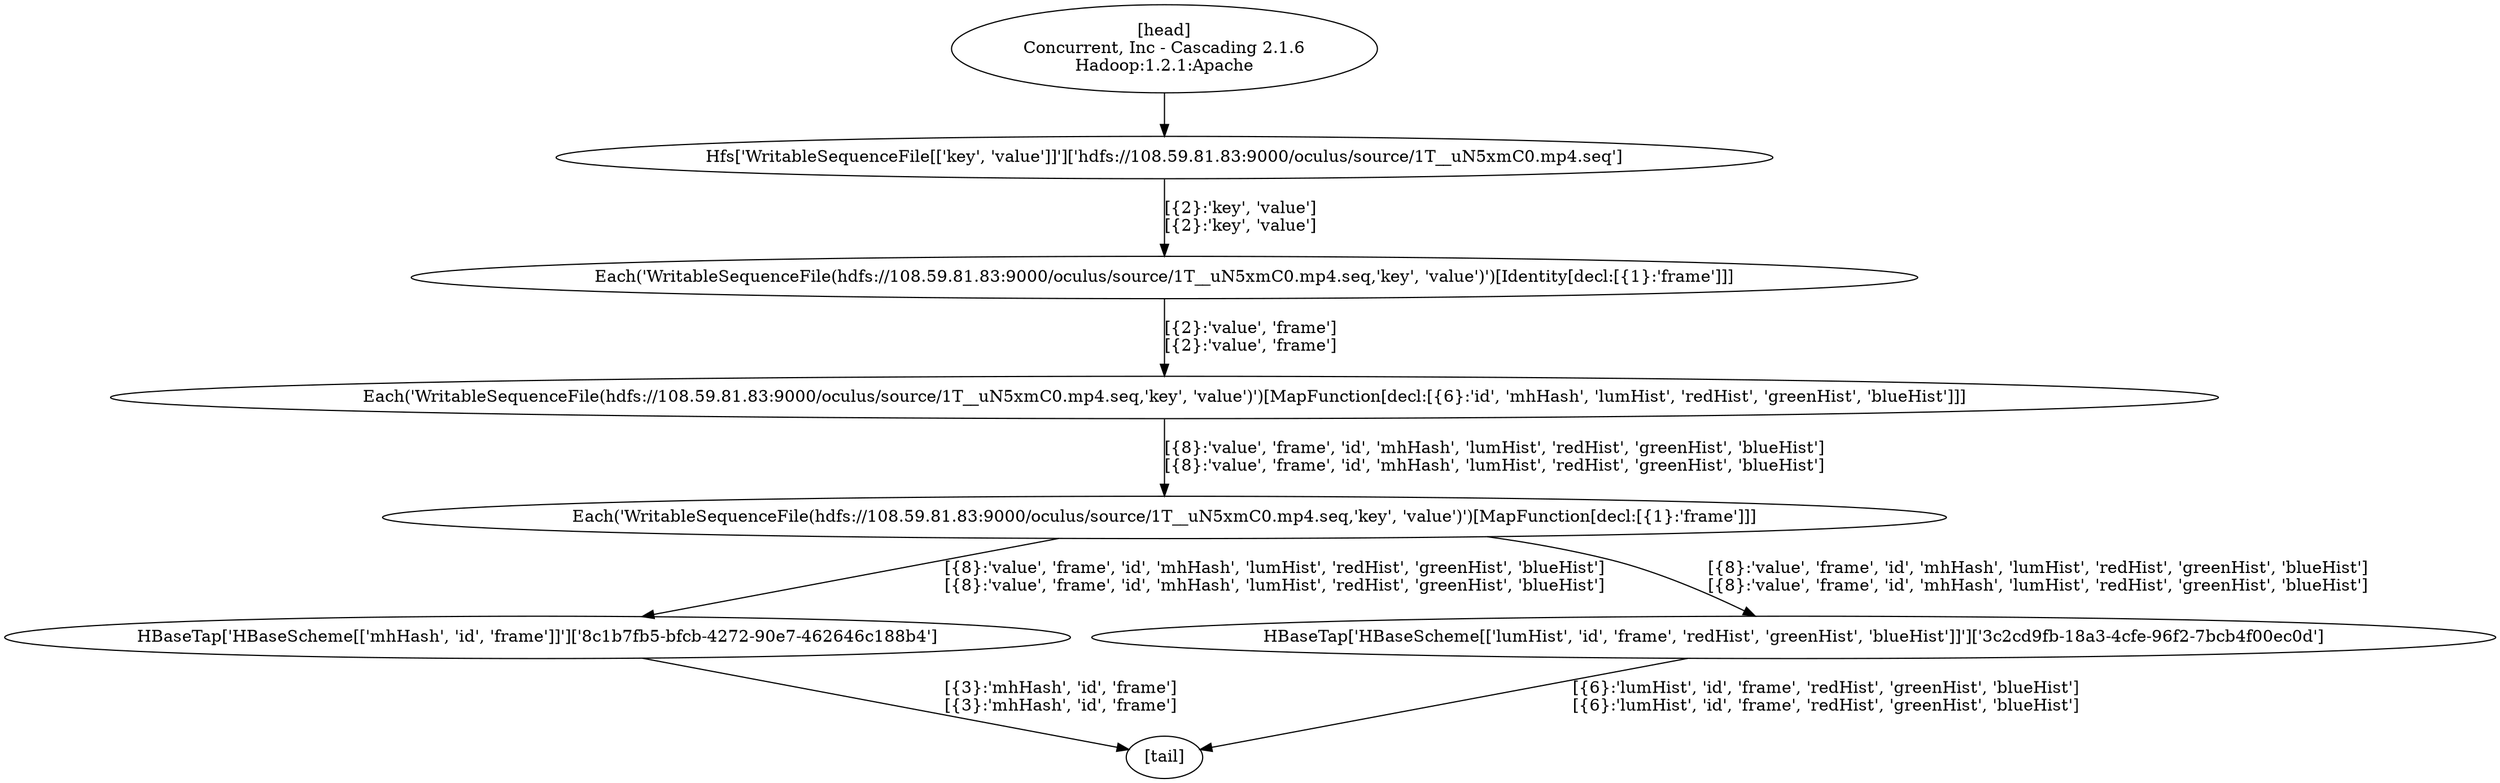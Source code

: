digraph G {
  1 [label = "HBaseTap['HBaseScheme[['mhHash', 'id', 'frame']]']['8c1b7fb5-bfcb-4272-90e7-462646c188b4']"];
  2 [label = "Each('WritableSequenceFile(hdfs://108.59.81.83:9000/oculus/source/1T__uN5xmC0.mp4.seq,'key', 'value')')[MapFunction[decl:[{1}:'frame']]]"];
  3 [label = "Each('WritableSequenceFile(hdfs://108.59.81.83:9000/oculus/source/1T__uN5xmC0.mp4.seq,'key', 'value')')[MapFunction[decl:[{6}:'id', 'mhHash', 'lumHist', 'redHist', 'greenHist', 'blueHist']]]"];
  4 [label = "Each('WritableSequenceFile(hdfs://108.59.81.83:9000/oculus/source/1T__uN5xmC0.mp4.seq,'key', 'value')')[Identity[decl:[{1}:'frame']]]"];
  5 [label = "Hfs['WritableSequenceFile[['key', 'value']]']['hdfs://108.59.81.83:9000/oculus/source/1T__uN5xmC0.mp4.seq']"];
  6 [label = "HBaseTap['HBaseScheme[['lumHist', 'id', 'frame', 'redHist', 'greenHist', 'blueHist']]']['3c2cd9fb-18a3-4cfe-96f2-7bcb4f00ec0d']"];
  7 [label = "[head]\nConcurrent, Inc - Cascading 2.1.6\nHadoop:1.2.1:Apache"];
  8 [label = "[tail]"];
  4 -> 3 [label = "[{2}:'value', 'frame']\n[{2}:'value', 'frame']"];
  3 -> 2 [label = "[{8}:'value', 'frame', 'id', 'mhHash', 'lumHist', 'redHist', 'greenHist', 'blueHist']\n[{8}:'value', 'frame', 'id', 'mhHash', 'lumHist', 'redHist', 'greenHist', 'blueHist']"];
  7 -> 5 [label = ""];
  6 -> 8 [label = "[{6}:'lumHist', 'id', 'frame', 'redHist', 'greenHist', 'blueHist']\n[{6}:'lumHist', 'id', 'frame', 'redHist', 'greenHist', 'blueHist']"];
  1 -> 8 [label = "[{3}:'mhHash', 'id', 'frame']\n[{3}:'mhHash', 'id', 'frame']"];
  5 -> 4 [label = "[{2}:'key', 'value']\n[{2}:'key', 'value']"];
  2 -> 6 [label = "[{8}:'value', 'frame', 'id', 'mhHash', 'lumHist', 'redHist', 'greenHist', 'blueHist']\n[{8}:'value', 'frame', 'id', 'mhHash', 'lumHist', 'redHist', 'greenHist', 'blueHist']"];
  2 -> 1 [label = "[{8}:'value', 'frame', 'id', 'mhHash', 'lumHist', 'redHist', 'greenHist', 'blueHist']\n[{8}:'value', 'frame', 'id', 'mhHash', 'lumHist', 'redHist', 'greenHist', 'blueHist']"];
}
